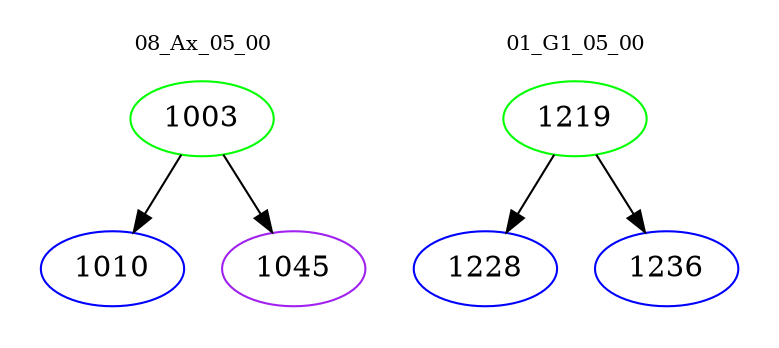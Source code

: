 digraph{
subgraph cluster_0 {
color = white
label = "08_Ax_05_00";
fontsize=10;
T0_1003 [label="1003", color="green"]
T0_1003 -> T0_1010 [color="black"]
T0_1010 [label="1010", color="blue"]
T0_1003 -> T0_1045 [color="black"]
T0_1045 [label="1045", color="purple"]
}
subgraph cluster_1 {
color = white
label = "01_G1_05_00";
fontsize=10;
T1_1219 [label="1219", color="green"]
T1_1219 -> T1_1228 [color="black"]
T1_1228 [label="1228", color="blue"]
T1_1219 -> T1_1236 [color="black"]
T1_1236 [label="1236", color="blue"]
}
}
